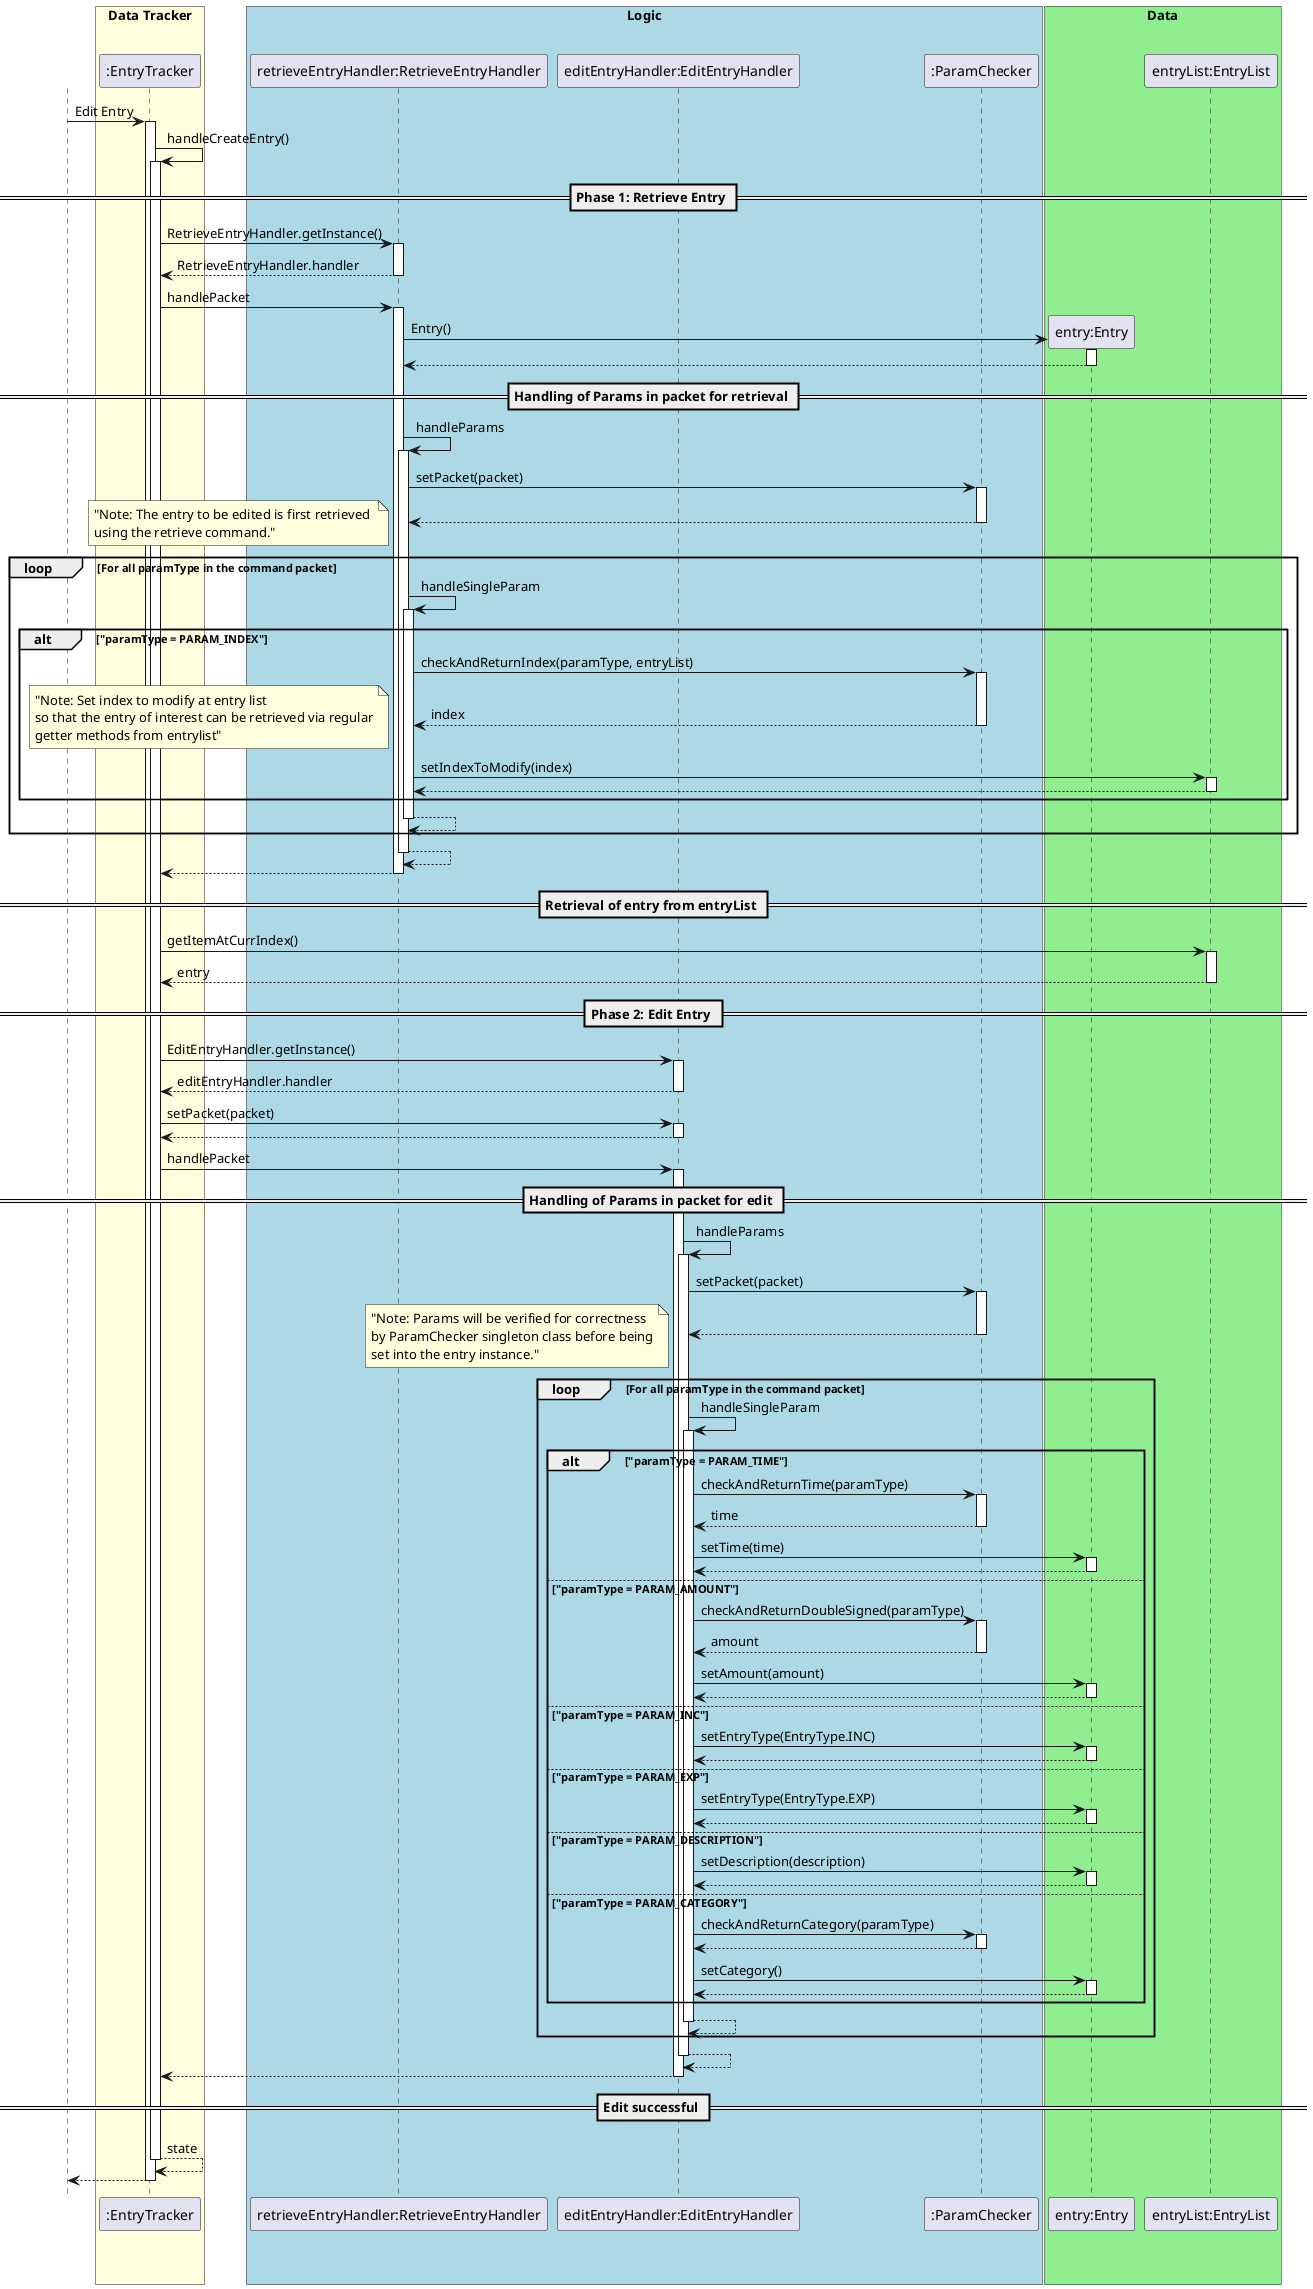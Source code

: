@startuml
autoactivate on

skinparam shadowing false
skinparam sequence {
ActorBorderColor white

ActorBackgroundColor white
ActorFontColor white
ActorFontSize 17
ActorFontName ""
}

actor User

User -> ":EntryTracker": Edit Entry

":EntryTracker" ->":EntryTracker": handleCreateEntry()
    == Phase 1: Retrieve Entry ==
   ":EntryTracker"-> "retrieveEntryHandler:RetrieveEntryHandler" : RetrieveEntryHandler.getInstance()
    return RetrieveEntryHandler.handler

       ":EntryTracker"-> "retrieveEntryHandler:RetrieveEntryHandler" : handlePacket

            create "entry:Entry"
            "retrieveEntryHandler:RetrieveEntryHandler" -> "entry:Entry" : Entry()
            return
            == Handling of Params in packet for retrieval ==
            "retrieveEntryHandler:RetrieveEntryHandler" -> "retrieveEntryHandler:RetrieveEntryHandler" : handleParams
                "retrieveEntryHandler:RetrieveEntryHandler" -> ":ParamChecker" : setPacket(packet)
                return
                loop For all paramType in the command packet
                    note left: "Note: The entry to be edited is first retrieved \nusing the retrieve command."
                    "retrieveEntryHandler:RetrieveEntryHandler" -> "retrieveEntryHandler:RetrieveEntryHandler" : handleSingleParam
                        alt "paramType = PARAM_INDEX"
                            "retrieveEntryHandler:RetrieveEntryHandler" ->":ParamChecker": checkAndReturnIndex(paramType, entryList)
                            return index
                            note left: "Note: Set index to modify at entry list\nso that the entry of interest can be retrieved via regular\ngetter methods from entrylist"
                            "retrieveEntryHandler:RetrieveEntryHandler" -> "entryList:EntryList" : setIndexToModify(index)
                            return
                        end
                    return
                end
            return
       return

    == Retrieval of entry from entryList ==
    ":EntryTracker" -> "entryList:EntryList" : getItemAtCurrIndex()
    return entry

    == Phase 2: Edit Entry ==
       ":EntryTracker"-> "editEntryHandler:EditEntryHandler" : EditEntryHandler.getInstance()
        return editEntryHandler.handler
        ":EntryTracker" -> "editEntryHandler:EditEntryHandler" : setPacket(packet)
        return
        ":EntryTracker" -> "editEntryHandler:EditEntryHandler" : handlePacket

        == Handling of Params in packet for edit ==
        "editEntryHandler:EditEntryHandler" -> "editEntryHandler:EditEntryHandler" : handleParams
            "editEntryHandler:EditEntryHandler" -> ":ParamChecker" : setPacket(packet)
            return
            loop For all paramType in the command packet
                note left: "Note: Params will be verified for correctness\nby ParamChecker singleton class before being\nset into the entry instance."
                "editEntryHandler:EditEntryHandler" -> "editEntryHandler:EditEntryHandler" : handleSingleParam
                    alt "paramType = PARAM_TIME"
                        "editEntryHandler:EditEntryHandler" ->":ParamChecker": checkAndReturnTime(paramType)
                        return time
                        "editEntryHandler:EditEntryHandler" -> "entry:Entry" : setTime(time)
                        return
                    else "paramType = PARAM_AMOUNT"
                        "editEntryHandler:EditEntryHandler" ->":ParamChecker": checkAndReturnDoubleSigned(paramType)
                        return amount
                        "editEntryHandler:EditEntryHandler" -> "entry:Entry" : setAmount(amount)
                        return
                    else "paramType = PARAM_INC"
                        "editEntryHandler:EditEntryHandler" -> "entry:Entry" : setEntryType(EntryType.INC)
                        return
                    else "paramType = PARAM_EXP"
                        "editEntryHandler:EditEntryHandler" -> "entry:Entry" : setEntryType(EntryType.EXP)
                        return
                    else "paramType = PARAM_DESCRIPTION"
                        "editEntryHandler:EditEntryHandler" -> "entry:Entry" : setDescription(description)
                        return
                    else "paramType = PARAM_CATEGORY"
                        "editEntryHandler:EditEntryHandler" ->":ParamChecker": checkAndReturnCategory(paramType)
                        return
                        "editEntryHandler:EditEntryHandler" -> "entry:Entry" : setCategory()
                        return
                    end
                return
            end
        return
   return
   == Edit successful ==
return state
return
box "Data Tracker" #LightYellow
participant ":EntryTracker"
endBox

box "Logic" #LightBlue
participant "retrieveEntryHandler:RetrieveEntryHandler"
participant "editEntryHandler:EditEntryHandler"
participant ":ParamChecker"
endBox

box "Data" #LightGreen
participant "entry:Entry"
participant "entryList:EntryList"
endBox
@enduml